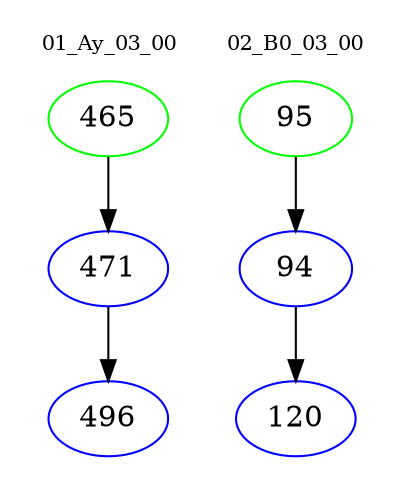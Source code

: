 digraph{
subgraph cluster_0 {
color = white
label = "01_Ay_03_00";
fontsize=10;
T0_465 [label="465", color="green"]
T0_465 -> T0_471 [color="black"]
T0_471 [label="471", color="blue"]
T0_471 -> T0_496 [color="black"]
T0_496 [label="496", color="blue"]
}
subgraph cluster_1 {
color = white
label = "02_B0_03_00";
fontsize=10;
T1_95 [label="95", color="green"]
T1_95 -> T1_94 [color="black"]
T1_94 [label="94", color="blue"]
T1_94 -> T1_120 [color="black"]
T1_120 [label="120", color="blue"]
}
}
